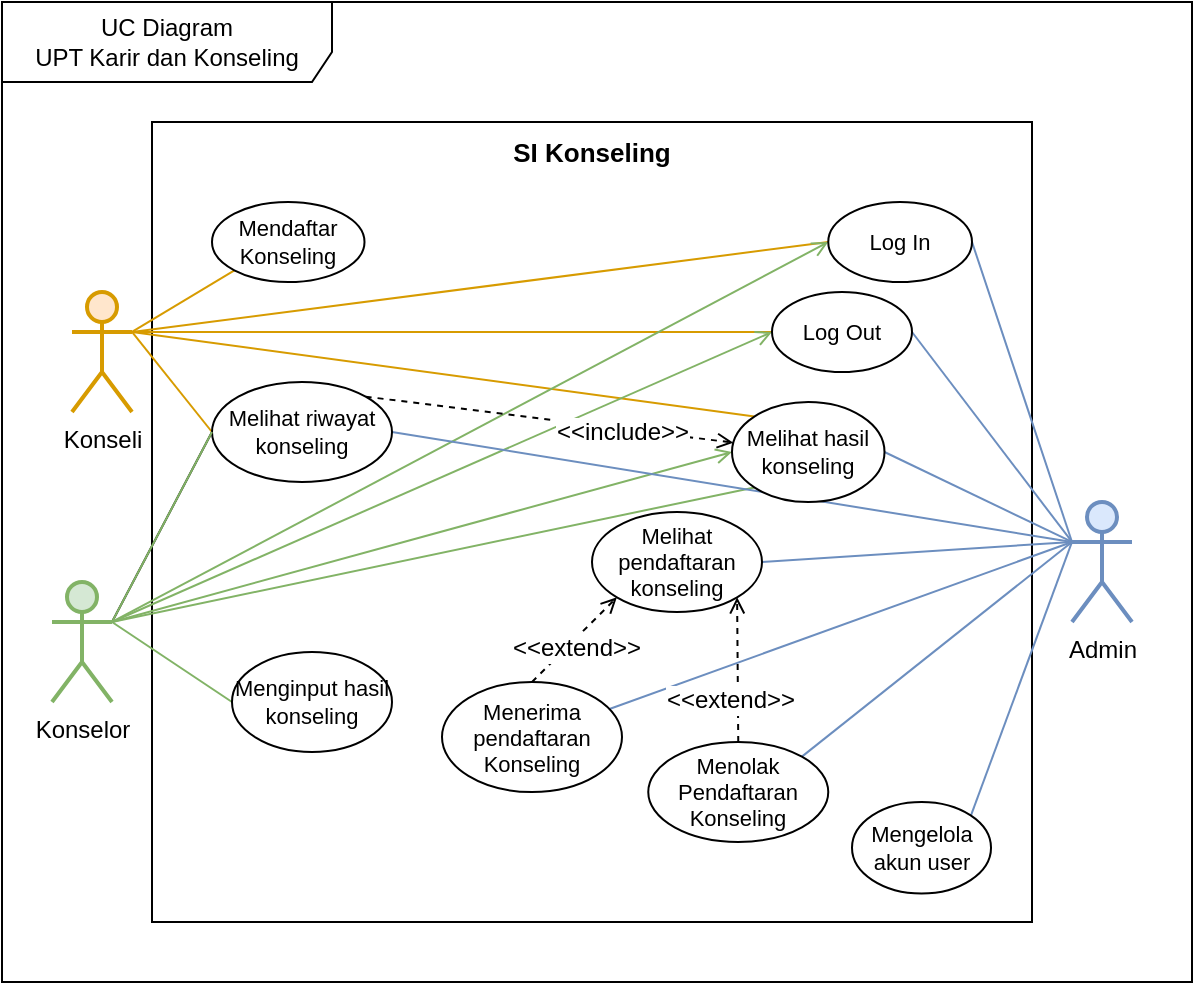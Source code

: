 <mxfile version="20.7.4" type="github" pages="3">
  <diagram id="9-TdltE5aS-MopY5AhEj" name="Use Case DIagram">
    <mxGraphModel dx="794" dy="508" grid="1" gridSize="10" guides="1" tooltips="1" connect="1" arrows="1" fold="1" page="1" pageScale="1" pageWidth="850" pageHeight="1100" math="0" shadow="0">
      <root>
        <mxCell id="0" />
        <mxCell id="1" parent="0" />
        <mxCell id="pKxpa_zlyJSqr-g57ZnP-1" value="&lt;font style=&quot;font-size: 12px;&quot;&gt;&lt;span&gt;UC Diagram&lt;br&gt;UPT Karir dan Konseling&lt;/span&gt;&lt;/font&gt;" style="shape=umlFrame;whiteSpace=wrap;html=1;width=165;height=40;fontStyle=0;movable=0;resizable=0;rotatable=0;deletable=0;editable=0;connectable=0;" vertex="1" parent="1">
          <mxGeometry x="115" y="10" width="595" height="490" as="geometry" />
        </mxCell>
        <mxCell id="pKxpa_zlyJSqr-g57ZnP-2" value="" style="rounded=0;whiteSpace=wrap;html=1;fontSize=10;fillColor=none;movable=0;resizable=0;rotatable=0;deletable=0;editable=0;connectable=0;" vertex="1" parent="1">
          <mxGeometry x="190" y="70" width="440" height="400" as="geometry" />
        </mxCell>
        <mxCell id="pKxpa_zlyJSqr-g57ZnP-3" style="rounded=0;orthogonalLoop=1;jettySize=auto;html=1;exitX=1;exitY=0.333;exitDx=0;exitDy=0;exitPerimeter=0;entryX=0;entryY=1;entryDx=0;entryDy=0;endArrow=none;endFill=0;fillColor=#ffe6cc;strokeColor=#d79b00;movable=0;resizable=0;rotatable=0;deletable=0;editable=0;connectable=0;" edge="1" parent="1" source="pKxpa_zlyJSqr-g57ZnP-8" target="pKxpa_zlyJSqr-g57ZnP-25">
          <mxGeometry relative="1" as="geometry" />
        </mxCell>
        <mxCell id="pKxpa_zlyJSqr-g57ZnP-4" style="edgeStyle=none;rounded=0;orthogonalLoop=1;jettySize=auto;html=1;exitX=1;exitY=0.333;exitDx=0;exitDy=0;exitPerimeter=0;entryX=0;entryY=0;entryDx=0;entryDy=0;endArrow=none;endFill=0;fillColor=#ffe6cc;strokeColor=#d79b00;movable=0;resizable=0;rotatable=0;deletable=0;editable=0;connectable=0;" edge="1" parent="1" source="pKxpa_zlyJSqr-g57ZnP-8" target="pKxpa_zlyJSqr-g57ZnP-26">
          <mxGeometry relative="1" as="geometry" />
        </mxCell>
        <mxCell id="pKxpa_zlyJSqr-g57ZnP-5" style="edgeStyle=none;rounded=0;orthogonalLoop=1;jettySize=auto;html=1;exitX=1;exitY=0.333;exitDx=0;exitDy=0;exitPerimeter=0;entryX=0;entryY=0.5;entryDx=0;entryDy=0;endArrow=none;endFill=0;fillColor=#ffe6cc;strokeColor=#d79b00;movable=0;resizable=0;rotatable=0;deletable=0;editable=0;connectable=0;" edge="1" parent="1" source="pKxpa_zlyJSqr-g57ZnP-8" target="pKxpa_zlyJSqr-g57ZnP-37">
          <mxGeometry relative="1" as="geometry" />
        </mxCell>
        <mxCell id="pKxpa_zlyJSqr-g57ZnP-6" style="edgeStyle=none;rounded=0;orthogonalLoop=1;jettySize=auto;html=1;exitX=1;exitY=0.333;exitDx=0;exitDy=0;exitPerimeter=0;entryX=0;entryY=0.5;entryDx=0;entryDy=0;endArrow=none;endFill=0;fillColor=#ffe6cc;strokeColor=#d79b00;movable=0;resizable=0;rotatable=0;deletable=0;editable=0;connectable=0;" edge="1" parent="1" source="pKxpa_zlyJSqr-g57ZnP-8" target="pKxpa_zlyJSqr-g57ZnP-38">
          <mxGeometry relative="1" as="geometry" />
        </mxCell>
        <mxCell id="pKxpa_zlyJSqr-g57ZnP-7" style="edgeStyle=none;rounded=0;orthogonalLoop=1;jettySize=auto;html=1;exitX=1;exitY=0.333;exitDx=0;exitDy=0;exitPerimeter=0;entryX=0;entryY=0.5;entryDx=0;entryDy=0;endArrow=none;endFill=0;fillColor=#ffe6cc;strokeColor=#d79b00;movable=0;resizable=0;rotatable=0;deletable=0;editable=0;connectable=0;" edge="1" parent="1" source="pKxpa_zlyJSqr-g57ZnP-8" target="pKxpa_zlyJSqr-g57ZnP-41">
          <mxGeometry relative="1" as="geometry" />
        </mxCell>
        <mxCell id="pKxpa_zlyJSqr-g57ZnP-8" value="Konseli" style="shape=umlActor;verticalLabelPosition=bottom;verticalAlign=top;html=1;outlineConnect=0;fillColor=#ffe6cc;strokeColor=#d79b00;strokeWidth=2;movable=0;resizable=0;rotatable=0;deletable=0;editable=0;connectable=0;" vertex="1" parent="1">
          <mxGeometry x="150" y="155" width="30" height="60" as="geometry" />
        </mxCell>
        <mxCell id="pKxpa_zlyJSqr-g57ZnP-9" style="edgeStyle=none;rounded=0;orthogonalLoop=1;jettySize=auto;html=1;exitX=1;exitY=0.333;exitDx=0;exitDy=0;exitPerimeter=0;entryX=0;entryY=0.5;entryDx=0;entryDy=0;endArrow=none;endFill=0;movable=0;resizable=0;rotatable=0;deletable=0;editable=0;connectable=0;" edge="1" parent="1" source="pKxpa_zlyJSqr-g57ZnP-15" target="pKxpa_zlyJSqr-g57ZnP-41">
          <mxGeometry relative="1" as="geometry" />
        </mxCell>
        <mxCell id="pKxpa_zlyJSqr-g57ZnP-10" style="edgeStyle=none;rounded=0;orthogonalLoop=1;jettySize=auto;html=1;exitX=1;exitY=0.333;exitDx=0;exitDy=0;exitPerimeter=0;entryX=0;entryY=0.5;entryDx=0;entryDy=0;endArrow=none;endFill=0;fillColor=#d5e8d4;strokeColor=#82b366;movable=0;resizable=0;rotatable=0;deletable=0;editable=0;connectable=0;" edge="1" parent="1" source="pKxpa_zlyJSqr-g57ZnP-15" target="pKxpa_zlyJSqr-g57ZnP-34">
          <mxGeometry relative="1" as="geometry" />
        </mxCell>
        <mxCell id="pKxpa_zlyJSqr-g57ZnP-11" style="edgeStyle=none;rounded=0;orthogonalLoop=1;jettySize=auto;html=1;exitX=1;exitY=0.333;exitDx=0;exitDy=0;exitPerimeter=0;entryX=0;entryY=1;entryDx=0;entryDy=0;fontSize=10;endArrow=none;endFill=0;fillColor=#d5e8d4;strokeColor=#82b366;movable=0;resizable=0;rotatable=0;deletable=0;editable=0;connectable=0;" edge="1" parent="1" source="pKxpa_zlyJSqr-g57ZnP-15" target="pKxpa_zlyJSqr-g57ZnP-26">
          <mxGeometry relative="1" as="geometry" />
        </mxCell>
        <mxCell id="pKxpa_zlyJSqr-g57ZnP-12" style="edgeStyle=none;rounded=0;orthogonalLoop=1;jettySize=auto;html=1;exitX=1;exitY=0.333;exitDx=0;exitDy=0;exitPerimeter=0;entryX=0;entryY=0.5;entryDx=0;entryDy=0;fontSize=12;endArrow=open;endFill=0;startSize=14;fillColor=#d5e8d4;strokeColor=#82b366;movable=0;resizable=0;rotatable=0;deletable=0;editable=0;connectable=0;" edge="1" parent="1" source="pKxpa_zlyJSqr-g57ZnP-15" target="pKxpa_zlyJSqr-g57ZnP-37">
          <mxGeometry relative="1" as="geometry" />
        </mxCell>
        <mxCell id="pKxpa_zlyJSqr-g57ZnP-13" style="edgeStyle=none;rounded=0;orthogonalLoop=1;jettySize=auto;html=1;exitX=1;exitY=0.333;exitDx=0;exitDy=0;exitPerimeter=0;entryX=0;entryY=0.5;entryDx=0;entryDy=0;fontSize=12;endArrow=open;endFill=0;startSize=14;fillColor=#d5e8d4;strokeColor=#82b366;movable=0;resizable=0;rotatable=0;deletable=0;editable=0;connectable=0;" edge="1" parent="1" source="pKxpa_zlyJSqr-g57ZnP-15" target="pKxpa_zlyJSqr-g57ZnP-38">
          <mxGeometry relative="1" as="geometry" />
        </mxCell>
        <mxCell id="pKxpa_zlyJSqr-g57ZnP-14" style="edgeStyle=none;rounded=0;orthogonalLoop=1;jettySize=auto;html=1;exitX=1;exitY=0.333;exitDx=0;exitDy=0;exitPerimeter=0;entryX=0;entryY=0.5;entryDx=0;entryDy=0;strokeColor=#82b366;fontSize=12;endArrow=open;endFill=0;startSize=14;fillColor=#d5e8d4;movable=0;resizable=0;rotatable=0;deletable=0;editable=0;connectable=0;" edge="1" parent="1" source="pKxpa_zlyJSqr-g57ZnP-15" target="pKxpa_zlyJSqr-g57ZnP-26">
          <mxGeometry relative="1" as="geometry" />
        </mxCell>
        <mxCell id="pKxpa_zlyJSqr-g57ZnP-15" value="Konselor" style="shape=umlActor;verticalLabelPosition=bottom;verticalAlign=top;html=1;outlineConnect=0;fillColor=#d5e8d4;strokeColor=#82b366;strokeWidth=2;movable=0;resizable=0;rotatable=0;deletable=0;editable=0;connectable=0;" vertex="1" parent="1">
          <mxGeometry x="140" y="300" width="30" height="60" as="geometry" />
        </mxCell>
        <mxCell id="pKxpa_zlyJSqr-g57ZnP-16" style="edgeStyle=none;rounded=0;orthogonalLoop=1;jettySize=auto;html=1;exitX=0;exitY=0.333;exitDx=0;exitDy=0;exitPerimeter=0;entryX=1;entryY=0.5;entryDx=0;entryDy=0;endArrow=none;endFill=0;fillColor=#dae8fc;strokeColor=#6c8ebf;movable=0;resizable=0;rotatable=0;deletable=0;editable=0;connectable=0;" edge="1" parent="1" source="pKxpa_zlyJSqr-g57ZnP-24" target="pKxpa_zlyJSqr-g57ZnP-26">
          <mxGeometry relative="1" as="geometry" />
        </mxCell>
        <mxCell id="pKxpa_zlyJSqr-g57ZnP-17" style="edgeStyle=none;rounded=0;orthogonalLoop=1;jettySize=auto;html=1;exitX=0;exitY=0.333;exitDx=0;exitDy=0;exitPerimeter=0;entryX=1;entryY=0;entryDx=0;entryDy=0;endArrow=none;endFill=0;fillColor=#dae8fc;strokeColor=#6c8ebf;movable=0;resizable=0;rotatable=0;deletable=0;editable=0;connectable=0;" edge="1" parent="1" source="pKxpa_zlyJSqr-g57ZnP-24" target="pKxpa_zlyJSqr-g57ZnP-33">
          <mxGeometry relative="1" as="geometry" />
        </mxCell>
        <mxCell id="pKxpa_zlyJSqr-g57ZnP-18" style="edgeStyle=none;rounded=0;orthogonalLoop=1;jettySize=auto;html=1;exitX=0;exitY=0.333;exitDx=0;exitDy=0;exitPerimeter=0;entryX=1;entryY=0;entryDx=0;entryDy=0;endArrow=none;endFill=0;fillColor=#dae8fc;strokeColor=#6c8ebf;movable=0;resizable=0;rotatable=0;deletable=0;editable=0;connectable=0;" edge="1" parent="1" source="pKxpa_zlyJSqr-g57ZnP-24" target="pKxpa_zlyJSqr-g57ZnP-27">
          <mxGeometry relative="1" as="geometry" />
        </mxCell>
        <mxCell id="pKxpa_zlyJSqr-g57ZnP-19" style="edgeStyle=none;rounded=0;orthogonalLoop=1;jettySize=auto;html=1;exitX=0;exitY=0.333;exitDx=0;exitDy=0;exitPerimeter=0;endArrow=none;endFill=0;fillColor=#dae8fc;strokeColor=#6c8ebf;movable=0;resizable=0;rotatable=0;deletable=0;editable=0;connectable=0;" edge="1" parent="1" source="pKxpa_zlyJSqr-g57ZnP-24" target="pKxpa_zlyJSqr-g57ZnP-30">
          <mxGeometry relative="1" as="geometry" />
        </mxCell>
        <mxCell id="pKxpa_zlyJSqr-g57ZnP-20" style="rounded=0;orthogonalLoop=1;jettySize=auto;html=1;exitX=0;exitY=0.333;exitDx=0;exitDy=0;exitPerimeter=0;entryX=1;entryY=0.5;entryDx=0;entryDy=0;endArrow=none;endFill=0;fillColor=#dae8fc;strokeColor=#6c8ebf;movable=0;resizable=0;rotatable=0;deletable=0;editable=0;connectable=0;" edge="1" parent="1" source="pKxpa_zlyJSqr-g57ZnP-24" target="pKxpa_zlyJSqr-g57ZnP-37">
          <mxGeometry relative="1" as="geometry" />
        </mxCell>
        <mxCell id="pKxpa_zlyJSqr-g57ZnP-21" style="edgeStyle=none;rounded=0;orthogonalLoop=1;jettySize=auto;html=1;exitX=0;exitY=0.333;exitDx=0;exitDy=0;exitPerimeter=0;entryX=1;entryY=0.5;entryDx=0;entryDy=0;endArrow=none;endFill=0;fillColor=#dae8fc;strokeColor=#6c8ebf;movable=0;resizable=0;rotatable=0;deletable=0;editable=0;connectable=0;" edge="1" parent="1" source="pKxpa_zlyJSqr-g57ZnP-24" target="pKxpa_zlyJSqr-g57ZnP-38">
          <mxGeometry relative="1" as="geometry" />
        </mxCell>
        <mxCell id="pKxpa_zlyJSqr-g57ZnP-22" style="edgeStyle=none;rounded=0;orthogonalLoop=1;jettySize=auto;html=1;exitX=0;exitY=0.333;exitDx=0;exitDy=0;exitPerimeter=0;entryX=1;entryY=0.5;entryDx=0;entryDy=0;endArrow=none;endFill=0;fillColor=#dae8fc;strokeColor=#6c8ebf;movable=0;resizable=0;rotatable=0;deletable=0;editable=0;connectable=0;" edge="1" parent="1" source="pKxpa_zlyJSqr-g57ZnP-24" target="pKxpa_zlyJSqr-g57ZnP-41">
          <mxGeometry relative="1" as="geometry" />
        </mxCell>
        <mxCell id="pKxpa_zlyJSqr-g57ZnP-23" style="edgeStyle=none;rounded=0;orthogonalLoop=1;jettySize=auto;html=1;exitX=0;exitY=0.333;exitDx=0;exitDy=0;exitPerimeter=0;entryX=1;entryY=0.5;entryDx=0;entryDy=0;fontSize=10;endArrow=none;endFill=0;fillColor=#dae8fc;strokeColor=#6c8ebf;movable=0;resizable=0;rotatable=0;deletable=0;editable=0;connectable=0;" edge="1" parent="1" source="pKxpa_zlyJSqr-g57ZnP-24" target="pKxpa_zlyJSqr-g57ZnP-39">
          <mxGeometry relative="1" as="geometry" />
        </mxCell>
        <mxCell id="pKxpa_zlyJSqr-g57ZnP-24" value="Admin" style="shape=umlActor;verticalLabelPosition=bottom;verticalAlign=top;html=1;outlineConnect=0;fillColor=#dae8fc;strokeColor=#6c8ebf;strokeWidth=2;movable=0;resizable=0;rotatable=0;deletable=0;editable=0;connectable=0;" vertex="1" parent="1">
          <mxGeometry x="650" y="260" width="30" height="60" as="geometry" />
        </mxCell>
        <mxCell id="pKxpa_zlyJSqr-g57ZnP-25" value="Mendaftar&lt;br style=&quot;font-size: 11px;&quot;&gt;Konseling" style="ellipse;whiteSpace=wrap;html=1;fontSize=11;movable=0;resizable=0;rotatable=0;deletable=0;editable=0;connectable=0;" vertex="1" parent="1">
          <mxGeometry x="220" y="110" width="76.25" height="40" as="geometry" />
        </mxCell>
        <mxCell id="pKxpa_zlyJSqr-g57ZnP-26" value="Melihat hasil konseling" style="ellipse;whiteSpace=wrap;html=1;fontSize=11;movable=0;resizable=0;rotatable=0;deletable=0;editable=0;connectable=0;" vertex="1" parent="1">
          <mxGeometry x="480" y="210" width="76.25" height="50" as="geometry" />
        </mxCell>
        <mxCell id="pKxpa_zlyJSqr-g57ZnP-27" value="Mengelola akun user" style="ellipse;whiteSpace=wrap;html=1;rotation=0;fontSize=11;movable=0;resizable=0;rotatable=0;deletable=0;editable=0;connectable=0;" vertex="1" parent="1">
          <mxGeometry x="540" y="410" width="69.51" height="45.77" as="geometry" />
        </mxCell>
        <mxCell id="pKxpa_zlyJSqr-g57ZnP-28" style="edgeStyle=none;rounded=0;orthogonalLoop=1;jettySize=auto;html=1;exitX=0.5;exitY=0;exitDx=0;exitDy=0;entryX=0;entryY=1;entryDx=0;entryDy=0;fontSize=10;endArrow=open;endFill=0;dashed=1;startSize=14;movable=0;resizable=0;rotatable=0;deletable=0;editable=0;connectable=0;" edge="1" parent="1" source="pKxpa_zlyJSqr-g57ZnP-30" target="pKxpa_zlyJSqr-g57ZnP-39">
          <mxGeometry relative="1" as="geometry" />
        </mxCell>
        <mxCell id="pKxpa_zlyJSqr-g57ZnP-29" value="&amp;lt;&amp;lt;extend&amp;gt;&amp;gt;" style="edgeLabel;html=1;align=center;verticalAlign=middle;resizable=0;points=[];fontSize=12;movable=0;rotatable=0;deletable=0;editable=0;connectable=0;" vertex="1" connectable="0" parent="pKxpa_zlyJSqr-g57ZnP-28">
          <mxGeometry x="0.378" relative="1" as="geometry">
            <mxPoint x="-8" y="12" as="offset" />
          </mxGeometry>
        </mxCell>
        <mxCell id="pKxpa_zlyJSqr-g57ZnP-30" value="Menerima pendaftaran Konseling" style="ellipse;whiteSpace=wrap;html=1;rotation=0;fontSize=11;movable=0;resizable=0;rotatable=0;deletable=0;editable=0;connectable=0;" vertex="1" parent="1">
          <mxGeometry x="335" y="350" width="90" height="55" as="geometry" />
        </mxCell>
        <mxCell id="pKxpa_zlyJSqr-g57ZnP-31" style="edgeStyle=none;rounded=0;orthogonalLoop=1;jettySize=auto;html=1;exitX=0.5;exitY=0;exitDx=0;exitDy=0;entryX=1;entryY=1;entryDx=0;entryDy=0;fontSize=10;endArrow=open;endFill=0;dashed=1;movable=0;resizable=0;rotatable=0;deletable=0;editable=0;connectable=0;" edge="1" parent="1" source="pKxpa_zlyJSqr-g57ZnP-33" target="pKxpa_zlyJSqr-g57ZnP-39">
          <mxGeometry relative="1" as="geometry" />
        </mxCell>
        <mxCell id="pKxpa_zlyJSqr-g57ZnP-32" value="&amp;lt;&amp;lt;extend&amp;gt;&amp;gt;" style="edgeLabel;html=1;align=center;verticalAlign=middle;resizable=0;points=[];fontSize=12;rotation=0;movable=0;rotatable=0;deletable=0;editable=0;connectable=0;" vertex="1" connectable="0" parent="pKxpa_zlyJSqr-g57ZnP-31">
          <mxGeometry x="-0.533" y="1" relative="1" as="geometry">
            <mxPoint x="-3" y="-4" as="offset" />
          </mxGeometry>
        </mxCell>
        <mxCell id="pKxpa_zlyJSqr-g57ZnP-33" value="Menolak Pendaftaran Konseling" style="ellipse;whiteSpace=wrap;html=1;rotation=0;fontSize=11;movable=0;resizable=0;rotatable=0;deletable=0;editable=0;connectable=0;" vertex="1" parent="1">
          <mxGeometry x="438.13" y="380" width="90" height="50" as="geometry" />
        </mxCell>
        <mxCell id="pKxpa_zlyJSqr-g57ZnP-34" value="Menginput hasil konseling" style="ellipse;whiteSpace=wrap;html=1;fontSize=11;movable=0;resizable=0;rotatable=0;deletable=0;editable=0;connectable=0;" vertex="1" parent="1">
          <mxGeometry x="230" y="335" width="80" height="50" as="geometry" />
        </mxCell>
        <mxCell id="pKxpa_zlyJSqr-g57ZnP-35" style="edgeStyle=none;rounded=0;orthogonalLoop=1;jettySize=auto;html=1;fontSize=10;endArrow=open;endFill=0;dashed=1;exitX=1;exitY=0;exitDx=0;exitDy=0;movable=0;resizable=0;rotatable=0;deletable=0;editable=0;connectable=0;" edge="1" parent="1" source="pKxpa_zlyJSqr-g57ZnP-41" target="pKxpa_zlyJSqr-g57ZnP-26">
          <mxGeometry relative="1" as="geometry" />
        </mxCell>
        <mxCell id="pKxpa_zlyJSqr-g57ZnP-36" value="&amp;lt;&amp;lt;include&amp;gt;&amp;gt;" style="edgeLabel;html=1;align=center;verticalAlign=middle;resizable=0;points=[];fontSize=12;movable=0;rotatable=0;deletable=0;editable=0;connectable=0;" vertex="1" connectable="0" parent="pKxpa_zlyJSqr-g57ZnP-35">
          <mxGeometry x="0.14" y="-2" relative="1" as="geometry">
            <mxPoint x="23" y="2" as="offset" />
          </mxGeometry>
        </mxCell>
        <mxCell id="pKxpa_zlyJSqr-g57ZnP-37" value="Log In" style="ellipse;whiteSpace=wrap;html=1;fontSize=11;movable=0;resizable=0;rotatable=0;deletable=0;editable=0;connectable=0;" vertex="1" parent="1">
          <mxGeometry x="528.13" y="110" width="71.87" height="40" as="geometry" />
        </mxCell>
        <mxCell id="pKxpa_zlyJSqr-g57ZnP-38" value="Log Out" style="ellipse;whiteSpace=wrap;html=1;fontSize=11;movable=0;resizable=0;rotatable=0;deletable=0;editable=0;connectable=0;" vertex="1" parent="1">
          <mxGeometry x="500" y="155" width="70" height="40" as="geometry" />
        </mxCell>
        <mxCell id="pKxpa_zlyJSqr-g57ZnP-39" value="Melihat pendaftaran&lt;br style=&quot;font-size: 11px;&quot;&gt;konseling" style="ellipse;whiteSpace=wrap;html=1;fontSize=11;movable=0;resizable=0;rotatable=0;deletable=0;editable=0;connectable=0;" vertex="1" parent="1">
          <mxGeometry x="410" y="265" width="85" height="50" as="geometry" />
        </mxCell>
        <mxCell id="pKxpa_zlyJSqr-g57ZnP-40" value="&lt;b style=&quot;font-size: 13px;&quot;&gt;SI Konseling&lt;/b&gt;" style="text;html=1;strokeColor=none;fillColor=none;align=center;verticalAlign=middle;whiteSpace=wrap;rounded=0;fontSize=13;movable=0;resizable=0;rotatable=0;deletable=0;editable=0;connectable=0;" vertex="1" parent="1">
          <mxGeometry x="360" y="70" width="100" height="30" as="geometry" />
        </mxCell>
        <mxCell id="pKxpa_zlyJSqr-g57ZnP-41" value="Melihat riwayat konseling" style="ellipse;whiteSpace=wrap;html=1;fontSize=11;movable=0;resizable=0;rotatable=0;deletable=0;editable=0;connectable=0;" vertex="1" parent="1">
          <mxGeometry x="220" y="200" width="90" height="50" as="geometry" />
        </mxCell>
        <mxCell id="pKxpa_zlyJSqr-g57ZnP-42" value="" style="rounded=0;orthogonalLoop=1;jettySize=auto;html=1;exitX=1;exitY=0.333;exitDx=0;exitDy=0;exitPerimeter=0;entryX=0;entryY=0.5;entryDx=0;entryDy=0;endArrow=none;endFill=0;fillColor=#d5e8d4;strokeColor=#82b366;movable=0;resizable=0;rotatable=0;deletable=0;editable=0;connectable=0;" edge="1" parent="1" source="pKxpa_zlyJSqr-g57ZnP-15" target="pKxpa_zlyJSqr-g57ZnP-41">
          <mxGeometry relative="1" as="geometry">
            <mxPoint x="170" y="357.5" as="sourcePoint" />
            <mxPoint x="528.13" y="130" as="targetPoint" />
          </mxGeometry>
        </mxCell>
      </root>
    </mxGraphModel>
  </diagram>
  <diagram id="LXK0KzW8uqMAqKO4qakL" name="ERD">
    <mxGraphModel dx="794" dy="508" grid="1" gridSize="10" guides="1" tooltips="1" connect="1" arrows="1" fold="1" page="1" pageScale="1" pageWidth="850" pageHeight="1100" math="0" shadow="0">
      <root>
        <mxCell id="0" />
        <mxCell id="1" parent="0" />
        <mxCell id="UxB7-SnvorGCu92dVdJ5-1" value="Konselor" style="rounded=0;whiteSpace=wrap;html=1;" vertex="1" parent="1">
          <mxGeometry x="505" y="510" width="100" height="50" as="geometry" />
        </mxCell>
        <mxCell id="UxB7-SnvorGCu92dVdJ5-2" style="edgeStyle=none;rounded=0;orthogonalLoop=1;jettySize=auto;html=1;exitX=0;exitY=0.5;exitDx=0;exitDy=0;entryX=1;entryY=0.5;entryDx=0;entryDy=0;endArrow=none;endFill=0;" edge="1" parent="1" source="UxB7-SnvorGCu92dVdJ5-4" target="UxB7-SnvorGCu92dVdJ5-52">
          <mxGeometry relative="1" as="geometry" />
        </mxCell>
        <mxCell id="UxB7-SnvorGCu92dVdJ5-3" style="edgeStyle=none;rounded=0;orthogonalLoop=1;jettySize=auto;html=1;exitX=0;exitY=0.5;exitDx=0;exitDy=0;entryX=1;entryY=0.675;entryDx=0;entryDy=0;entryPerimeter=0;endArrow=none;endFill=0;" edge="1" parent="1" source="UxB7-SnvorGCu92dVdJ5-4" target="UxB7-SnvorGCu92dVdJ5-53">
          <mxGeometry relative="1" as="geometry" />
        </mxCell>
        <mxCell id="UxB7-SnvorGCu92dVdJ5-4" value="Konseli" style="rounded=0;whiteSpace=wrap;html=1;" vertex="1" parent="1">
          <mxGeometry x="200" y="380" width="90" height="50" as="geometry" />
        </mxCell>
        <mxCell id="UxB7-SnvorGCu92dVdJ5-5" value="Admin" style="rounded=0;whiteSpace=wrap;html=1;" vertex="1" parent="1">
          <mxGeometry x="505" y="270" width="100" height="50" as="geometry" />
        </mxCell>
        <mxCell id="UxB7-SnvorGCu92dVdJ5-6" value="Jadwal konseling" style="rounded=0;whiteSpace=wrap;html=1;" vertex="1" parent="1">
          <mxGeometry x="330" y="160" width="110" height="50" as="geometry" />
        </mxCell>
        <mxCell id="UxB7-SnvorGCu92dVdJ5-7" value="Hasil Konseling" style="rounded=0;whiteSpace=wrap;html=1;" vertex="1" parent="1">
          <mxGeometry x="330" y="600" width="100" height="50" as="geometry" />
        </mxCell>
        <mxCell id="UxB7-SnvorGCu92dVdJ5-8" value="Mendaftar Konseling" style="rhombus;whiteSpace=wrap;html=1;" vertex="1" parent="1">
          <mxGeometry x="330" y="260" width="110" height="70" as="geometry" />
        </mxCell>
        <mxCell id="UxB7-SnvorGCu92dVdJ5-9" value="Melayani konseling" style="rhombus;whiteSpace=wrap;html=1;" vertex="1" parent="1">
          <mxGeometry x="330" y="500" width="100" height="70" as="geometry" />
        </mxCell>
        <mxCell id="UxB7-SnvorGCu92dVdJ5-10" value="" style="edgeStyle=orthogonalEdgeStyle;fontSize=12;html=1;endArrow=none;startArrow=ERmandOne;rounded=0;exitX=0.5;exitY=1;exitDx=0;exitDy=0;entryX=0;entryY=0.5;entryDx=0;entryDy=0;endFill=0;" edge="1" parent="1" source="UxB7-SnvorGCu92dVdJ5-4" target="UxB7-SnvorGCu92dVdJ5-9">
          <mxGeometry width="100" height="100" relative="1" as="geometry">
            <mxPoint x="510" y="460" as="sourcePoint" />
            <mxPoint x="290" y="460" as="targetPoint" />
          </mxGeometry>
        </mxCell>
        <mxCell id="UxB7-SnvorGCu92dVdJ5-11" value="" style="edgeStyle=orthogonalEdgeStyle;fontSize=12;html=1;endArrow=none;startArrow=ERoneToMany;rounded=0;exitX=0.5;exitY=0;exitDx=0;exitDy=0;entryX=0;entryY=0.5;entryDx=0;entryDy=0;endFill=0;startFill=0;" edge="1" parent="1" source="UxB7-SnvorGCu92dVdJ5-4" target="UxB7-SnvorGCu92dVdJ5-8">
          <mxGeometry width="100" height="100" relative="1" as="geometry">
            <mxPoint x="255" y="400" as="sourcePoint" />
            <mxPoint x="320" y="465" as="targetPoint" />
          </mxGeometry>
        </mxCell>
        <mxCell id="UxB7-SnvorGCu92dVdJ5-12" value="" style="edgeStyle=orthogonalEdgeStyle;fontSize=12;html=1;endArrow=none;startArrow=ERmandOne;rounded=0;exitX=0;exitY=0.5;exitDx=0;exitDy=0;entryX=1;entryY=0.5;entryDx=0;entryDy=0;endFill=0;" edge="1" parent="1" source="UxB7-SnvorGCu92dVdJ5-5" target="UxB7-SnvorGCu92dVdJ5-8">
          <mxGeometry width="100" height="100" relative="1" as="geometry">
            <mxPoint x="255" y="350" as="sourcePoint" />
            <mxPoint x="690" y="295" as="targetPoint" />
          </mxGeometry>
        </mxCell>
        <mxCell id="UxB7-SnvorGCu92dVdJ5-13" value="" style="edgeStyle=orthogonalEdgeStyle;fontSize=12;html=1;endArrow=none;startArrow=ERmandOne;rounded=0;exitX=0;exitY=0.5;exitDx=0;exitDy=0;entryX=1;entryY=0.5;entryDx=0;entryDy=0;endFill=0;" edge="1" parent="1" source="UxB7-SnvorGCu92dVdJ5-1" target="UxB7-SnvorGCu92dVdJ5-9">
          <mxGeometry width="100" height="100" relative="1" as="geometry">
            <mxPoint x="510" y="345" as="sourcePoint" />
            <mxPoint x="430" y="345" as="targetPoint" />
          </mxGeometry>
        </mxCell>
        <mxCell id="UxB7-SnvorGCu92dVdJ5-14" value="" style="edgeStyle=orthogonalEdgeStyle;fontSize=12;html=1;endArrow=none;startArrow=ERmandOne;rounded=0;exitX=0.5;exitY=0;exitDx=0;exitDy=0;entryX=0.5;entryY=1;entryDx=0;entryDy=0;endFill=0;" edge="1" parent="1" source="UxB7-SnvorGCu92dVdJ5-7" target="UxB7-SnvorGCu92dVdJ5-9">
          <mxGeometry width="100" height="100" relative="1" as="geometry">
            <mxPoint x="510" y="505" as="sourcePoint" />
            <mxPoint x="410" y="505" as="targetPoint" />
          </mxGeometry>
        </mxCell>
        <mxCell id="UxB7-SnvorGCu92dVdJ5-15" value="Memberi formulir konseling" style="rhombus;whiteSpace=wrap;html=1;" vertex="1" parent="1">
          <mxGeometry x="485" y="370" width="140" height="90" as="geometry" />
        </mxCell>
        <mxCell id="UxB7-SnvorGCu92dVdJ5-16" value="" style="edgeStyle=orthogonalEdgeStyle;fontSize=12;html=1;endArrow=none;startArrow=ERmandOne;rounded=0;exitX=0.5;exitY=1;exitDx=0;exitDy=0;entryX=0.5;entryY=0;entryDx=0;entryDy=0;endFill=0;" edge="1" parent="1" source="UxB7-SnvorGCu92dVdJ5-5" target="UxB7-SnvorGCu92dVdJ5-15">
          <mxGeometry width="100" height="100" relative="1" as="geometry">
            <mxPoint x="510" y="305" as="sourcePoint" />
            <mxPoint x="450" y="305" as="targetPoint" />
          </mxGeometry>
        </mxCell>
        <mxCell id="UxB7-SnvorGCu92dVdJ5-17" value="" style="edgeStyle=orthogonalEdgeStyle;fontSize=12;html=1;endArrow=none;startArrow=ERoneToMany;rounded=0;exitX=0.5;exitY=0;exitDx=0;exitDy=0;entryX=0.5;entryY=1;entryDx=0;entryDy=0;endFill=0;startFill=0;" edge="1" parent="1" source="UxB7-SnvorGCu92dVdJ5-1" target="UxB7-SnvorGCu92dVdJ5-15">
          <mxGeometry width="100" height="100" relative="1" as="geometry">
            <mxPoint x="565" y="330" as="sourcePoint" />
            <mxPoint x="565" y="380" as="targetPoint" />
          </mxGeometry>
        </mxCell>
        <mxCell id="UxB7-SnvorGCu92dVdJ5-18" value="Nomor" style="ellipse;whiteSpace=wrap;html=1;fontStyle=4" vertex="1" parent="1">
          <mxGeometry x="180" y="160" width="72.5" height="50" as="geometry" />
        </mxCell>
        <mxCell id="UxB7-SnvorGCu92dVdJ5-19" value="Nomor" style="ellipse;whiteSpace=wrap;html=1;fontStyle=4" vertex="1" parent="1">
          <mxGeometry x="200" y="660" width="72.5" height="50" as="geometry" />
        </mxCell>
        <mxCell id="UxB7-SnvorGCu92dVdJ5-20" value="Jadwal" style="ellipse;whiteSpace=wrap;html=1;" vertex="1" parent="1">
          <mxGeometry x="230" y="90" width="75" height="50" as="geometry" />
        </mxCell>
        <mxCell id="UxB7-SnvorGCu92dVdJ5-21" value="Nama&lt;br&gt;konseli" style="ellipse;whiteSpace=wrap;html=1;" vertex="1" parent="1">
          <mxGeometry x="350" y="70" width="70" height="40" as="geometry" />
        </mxCell>
        <mxCell id="UxB7-SnvorGCu92dVdJ5-22" value="Keluhan" style="ellipse;whiteSpace=wrap;html=1;" vertex="1" parent="1">
          <mxGeometry x="490" y="160" width="80" height="50" as="geometry" />
        </mxCell>
        <mxCell id="UxB7-SnvorGCu92dVdJ5-23" value="" style="endArrow=none;html=1;rounded=0;exitX=1;exitY=0.5;exitDx=0;exitDy=0;entryX=0;entryY=0.5;entryDx=0;entryDy=0;" edge="1" parent="1" source="UxB7-SnvorGCu92dVdJ5-18" target="UxB7-SnvorGCu92dVdJ5-6">
          <mxGeometry width="50" height="50" relative="1" as="geometry">
            <mxPoint x="220" y="270" as="sourcePoint" />
            <mxPoint x="270" y="220" as="targetPoint" />
          </mxGeometry>
        </mxCell>
        <mxCell id="UxB7-SnvorGCu92dVdJ5-24" value="" style="endArrow=none;html=1;rounded=0;exitX=1;exitY=1;exitDx=0;exitDy=0;entryX=0;entryY=0;entryDx=0;entryDy=0;" edge="1" parent="1" source="UxB7-SnvorGCu92dVdJ5-20" target="UxB7-SnvorGCu92dVdJ5-6">
          <mxGeometry width="50" height="50" relative="1" as="geometry">
            <mxPoint x="272.5" y="175" as="sourcePoint" />
            <mxPoint x="340" y="195" as="targetPoint" />
          </mxGeometry>
        </mxCell>
        <mxCell id="UxB7-SnvorGCu92dVdJ5-25" value="" style="endArrow=none;html=1;rounded=0;exitX=0.5;exitY=1;exitDx=0;exitDy=0;" edge="1" parent="1" source="UxB7-SnvorGCu92dVdJ5-21">
          <mxGeometry width="50" height="50" relative="1" as="geometry">
            <mxPoint x="395" y="110" as="sourcePoint" />
            <mxPoint x="385" y="160" as="targetPoint" />
          </mxGeometry>
        </mxCell>
        <mxCell id="UxB7-SnvorGCu92dVdJ5-26" value="" style="endArrow=none;html=1;rounded=0;exitX=0;exitY=0.5;exitDx=0;exitDy=0;entryX=1;entryY=0.5;entryDx=0;entryDy=0;" edge="1" parent="1" source="UxB7-SnvorGCu92dVdJ5-22" target="UxB7-SnvorGCu92dVdJ5-6">
          <mxGeometry width="50" height="50" relative="1" as="geometry">
            <mxPoint x="493.18" y="112.678" as="sourcePoint" />
            <mxPoint x="450" y="170" as="targetPoint" />
          </mxGeometry>
        </mxCell>
        <mxCell id="UxB7-SnvorGCu92dVdJ5-27" value="No Pegawai" style="ellipse;whiteSpace=wrap;html=1;fontStyle=4" vertex="1" parent="1">
          <mxGeometry x="650" y="200" width="80" height="50" as="geometry" />
        </mxCell>
        <mxCell id="UxB7-SnvorGCu92dVdJ5-28" value="Nama" style="ellipse;whiteSpace=wrap;html=1;" vertex="1" parent="1">
          <mxGeometry x="690" y="270" width="70" height="50" as="geometry" />
        </mxCell>
        <mxCell id="UxB7-SnvorGCu92dVdJ5-29" value="Email" style="ellipse;whiteSpace=wrap;html=1;" vertex="1" parent="1">
          <mxGeometry x="640" y="330" width="80" height="50" as="geometry" />
        </mxCell>
        <mxCell id="UxB7-SnvorGCu92dVdJ5-30" value="" style="endArrow=none;html=1;rounded=0;exitX=0;exitY=0.5;exitDx=0;exitDy=0;entryX=1;entryY=0;entryDx=0;entryDy=0;" edge="1" parent="1" source="UxB7-SnvorGCu92dVdJ5-27" target="UxB7-SnvorGCu92dVdJ5-5">
          <mxGeometry width="50" height="50" relative="1" as="geometry">
            <mxPoint x="510" y="195" as="sourcePoint" />
            <mxPoint x="450" y="195" as="targetPoint" />
          </mxGeometry>
        </mxCell>
        <mxCell id="UxB7-SnvorGCu92dVdJ5-31" value="" style="endArrow=none;html=1;rounded=0;exitX=0;exitY=0.5;exitDx=0;exitDy=0;entryX=1;entryY=0.5;entryDx=0;entryDy=0;" edge="1" parent="1" source="UxB7-SnvorGCu92dVdJ5-28" target="UxB7-SnvorGCu92dVdJ5-5">
          <mxGeometry width="50" height="50" relative="1" as="geometry">
            <mxPoint x="660" y="240" as="sourcePoint" />
            <mxPoint x="615" y="280" as="targetPoint" />
          </mxGeometry>
        </mxCell>
        <mxCell id="UxB7-SnvorGCu92dVdJ5-32" value="" style="endArrow=none;html=1;rounded=0;exitX=0;exitY=0.5;exitDx=0;exitDy=0;entryX=1;entryY=1;entryDx=0;entryDy=0;" edge="1" parent="1" source="UxB7-SnvorGCu92dVdJ5-29" target="UxB7-SnvorGCu92dVdJ5-5">
          <mxGeometry width="50" height="50" relative="1" as="geometry">
            <mxPoint x="660" y="240" as="sourcePoint" />
            <mxPoint x="615" y="280" as="targetPoint" />
          </mxGeometry>
        </mxCell>
        <mxCell id="UxB7-SnvorGCu92dVdJ5-33" value="NIM" style="ellipse;whiteSpace=wrap;html=1;fontStyle=4" vertex="1" parent="1">
          <mxGeometry x="70" y="300" width="80" height="50" as="geometry" />
        </mxCell>
        <mxCell id="UxB7-SnvorGCu92dVdJ5-34" value="Jurusan" style="ellipse;whiteSpace=wrap;html=1;" vertex="1" parent="1">
          <mxGeometry x="40" y="440" width="80" height="50" as="geometry" />
        </mxCell>
        <mxCell id="UxB7-SnvorGCu92dVdJ5-35" value="" style="endArrow=none;html=1;rounded=0;exitX=1;exitY=0.5;exitDx=0;exitDy=0;entryX=0;entryY=0.5;entryDx=0;entryDy=0;" edge="1" parent="1" source="UxB7-SnvorGCu92dVdJ5-33" target="UxB7-SnvorGCu92dVdJ5-4">
          <mxGeometry width="50" height="50" relative="1" as="geometry">
            <mxPoint x="262.5" y="195" as="sourcePoint" />
            <mxPoint x="340" y="195" as="targetPoint" />
          </mxGeometry>
        </mxCell>
        <mxCell id="UxB7-SnvorGCu92dVdJ5-36" value="" style="endArrow=none;html=1;rounded=0;exitX=1;exitY=0.5;exitDx=0;exitDy=0;entryX=0;entryY=0.5;entryDx=0;entryDy=0;" edge="1" parent="1" source="UxB7-SnvorGCu92dVdJ5-34" target="UxB7-SnvorGCu92dVdJ5-4">
          <mxGeometry width="50" height="50" relative="1" as="geometry">
            <mxPoint x="110" y="405" as="sourcePoint" />
            <mxPoint x="210" y="415" as="targetPoint" />
          </mxGeometry>
        </mxCell>
        <mxCell id="UxB7-SnvorGCu92dVdJ5-37" value="Hasil" style="ellipse;whiteSpace=wrap;html=1;" vertex="1" parent="1">
          <mxGeometry x="450" y="700" width="80" height="50" as="geometry" />
        </mxCell>
        <mxCell id="UxB7-SnvorGCu92dVdJ5-38" value="Nama Konselor" style="ellipse;whiteSpace=wrap;html=1;" vertex="1" parent="1">
          <mxGeometry x="250" y="700" width="80" height="50" as="geometry" />
        </mxCell>
        <mxCell id="UxB7-SnvorGCu92dVdJ5-39" value="Nama Konseli" style="ellipse;whiteSpace=wrap;html=1;" vertex="1" parent="1">
          <mxGeometry x="350" y="710" width="80" height="55" as="geometry" />
        </mxCell>
        <mxCell id="UxB7-SnvorGCu92dVdJ5-40" value="" style="endArrow=none;html=1;rounded=0;exitX=1;exitY=0;exitDx=0;exitDy=0;entryX=0.5;entryY=1;entryDx=0;entryDy=0;" edge="1" parent="1" source="UxB7-SnvorGCu92dVdJ5-19" target="UxB7-SnvorGCu92dVdJ5-7">
          <mxGeometry width="50" height="50" relative="1" as="geometry">
            <mxPoint x="160" y="475" as="sourcePoint" />
            <mxPoint x="210" y="415" as="targetPoint" />
          </mxGeometry>
        </mxCell>
        <mxCell id="UxB7-SnvorGCu92dVdJ5-41" value="" style="endArrow=none;html=1;rounded=0;exitX=1;exitY=0;exitDx=0;exitDy=0;entryX=0.5;entryY=1;entryDx=0;entryDy=0;" edge="1" parent="1" source="UxB7-SnvorGCu92dVdJ5-38" target="UxB7-SnvorGCu92dVdJ5-7">
          <mxGeometry width="50" height="50" relative="1" as="geometry">
            <mxPoint x="253.75" y="680" as="sourcePoint" />
            <mxPoint x="390" y="650" as="targetPoint" />
          </mxGeometry>
        </mxCell>
        <mxCell id="UxB7-SnvorGCu92dVdJ5-42" value="" style="endArrow=none;html=1;rounded=0;exitX=0.5;exitY=0;exitDx=0;exitDy=0;entryX=0.5;entryY=1;entryDx=0;entryDy=0;" edge="1" parent="1" source="UxB7-SnvorGCu92dVdJ5-39" target="UxB7-SnvorGCu92dVdJ5-7">
          <mxGeometry width="50" height="50" relative="1" as="geometry">
            <mxPoint x="340" y="740" as="sourcePoint" />
            <mxPoint x="390" y="650" as="targetPoint" />
          </mxGeometry>
        </mxCell>
        <mxCell id="UxB7-SnvorGCu92dVdJ5-43" value="" style="endArrow=none;html=1;rounded=0;" edge="1" parent="1" source="UxB7-SnvorGCu92dVdJ5-37">
          <mxGeometry width="50" height="50" relative="1" as="geometry">
            <mxPoint x="445" y="735" as="sourcePoint" />
            <mxPoint x="380" y="650" as="targetPoint" />
          </mxGeometry>
        </mxCell>
        <mxCell id="UxB7-SnvorGCu92dVdJ5-44" value="No Pegawai" style="ellipse;whiteSpace=wrap;html=1;fontStyle=4" vertex="1" parent="1">
          <mxGeometry x="670" y="450" width="80" height="50" as="geometry" />
        </mxCell>
        <mxCell id="UxB7-SnvorGCu92dVdJ5-45" value="Nama" style="ellipse;whiteSpace=wrap;html=1;" vertex="1" parent="1">
          <mxGeometry x="740" y="510" width="70" height="50" as="geometry" />
        </mxCell>
        <mxCell id="UxB7-SnvorGCu92dVdJ5-46" value="Email" style="ellipse;whiteSpace=wrap;html=1;" vertex="1" parent="1">
          <mxGeometry x="670" y="580" width="80" height="50" as="geometry" />
        </mxCell>
        <mxCell id="UxB7-SnvorGCu92dVdJ5-47" value="" style="endArrow=none;html=1;rounded=0;exitX=0;exitY=0.5;exitDx=0;exitDy=0;entryX=1;entryY=0.5;entryDx=0;entryDy=0;" edge="1" parent="1" source="UxB7-SnvorGCu92dVdJ5-44" target="UxB7-SnvorGCu92dVdJ5-1">
          <mxGeometry width="50" height="50" relative="1" as="geometry">
            <mxPoint x="532.5" y="455" as="sourcePoint" />
            <mxPoint x="602.5" y="545" as="targetPoint" />
          </mxGeometry>
        </mxCell>
        <mxCell id="UxB7-SnvorGCu92dVdJ5-48" value="" style="endArrow=none;html=1;rounded=0;exitX=0;exitY=0.5;exitDx=0;exitDy=0;entryX=1;entryY=0.5;entryDx=0;entryDy=0;" edge="1" parent="1" source="UxB7-SnvorGCu92dVdJ5-45" target="UxB7-SnvorGCu92dVdJ5-1">
          <mxGeometry width="50" height="50" relative="1" as="geometry">
            <mxPoint x="682.5" y="500" as="sourcePoint" />
            <mxPoint x="650" y="540" as="targetPoint" />
          </mxGeometry>
        </mxCell>
        <mxCell id="UxB7-SnvorGCu92dVdJ5-49" value="" style="endArrow=none;html=1;rounded=0;exitX=0;exitY=0.5;exitDx=0;exitDy=0;entryX=1;entryY=0.5;entryDx=0;entryDy=0;" edge="1" parent="1" source="UxB7-SnvorGCu92dVdJ5-46" target="UxB7-SnvorGCu92dVdJ5-1">
          <mxGeometry width="50" height="50" relative="1" as="geometry">
            <mxPoint x="682.5" y="500" as="sourcePoint" />
            <mxPoint x="650" y="570" as="targetPoint" />
          </mxGeometry>
        </mxCell>
        <mxCell id="UxB7-SnvorGCu92dVdJ5-50" style="rounded=0;orthogonalLoop=1;jettySize=auto;html=1;exitX=0;exitY=1;exitDx=0;exitDy=0;entryX=1;entryY=0;entryDx=0;entryDy=0;endArrow=none;endFill=0;" edge="1" parent="1" source="UxB7-SnvorGCu92dVdJ5-51" target="UxB7-SnvorGCu92dVdJ5-6">
          <mxGeometry relative="1" as="geometry" />
        </mxCell>
        <mxCell id="UxB7-SnvorGCu92dVdJ5-51" value="Nama konselor" style="ellipse;whiteSpace=wrap;html=1;" vertex="1" parent="1">
          <mxGeometry x="460" y="85" width="80" height="40" as="geometry" />
        </mxCell>
        <mxCell id="UxB7-SnvorGCu92dVdJ5-52" value="Namai" style="ellipse;whiteSpace=wrap;html=1;" vertex="1" parent="1">
          <mxGeometry x="70" y="370" width="70" height="40" as="geometry" />
        </mxCell>
        <mxCell id="UxB7-SnvorGCu92dVdJ5-53" value="Email" style="ellipse;whiteSpace=wrap;html=1;" vertex="1" parent="1">
          <mxGeometry x="70" y="500" width="70" height="40" as="geometry" />
        </mxCell>
        <mxCell id="UxB7-SnvorGCu92dVdJ5-54" style="edgeStyle=none;rounded=0;orthogonalLoop=1;jettySize=auto;html=1;exitX=0;exitY=0.5;exitDx=0;exitDy=0;entryX=0.5;entryY=1;entryDx=0;entryDy=0;endArrow=none;endFill=0;" edge="1" parent="1" source="UxB7-SnvorGCu92dVdJ5-55" target="UxB7-SnvorGCu92dVdJ5-7">
          <mxGeometry relative="1" as="geometry" />
        </mxCell>
        <mxCell id="UxB7-SnvorGCu92dVdJ5-55" value="Dokumentasi" style="ellipse;whiteSpace=wrap;html=1;" vertex="1" parent="1">
          <mxGeometry x="485" y="640" width="80" height="50" as="geometry" />
        </mxCell>
        <mxCell id="UxB7-SnvorGCu92dVdJ5-56" value="" style="fontSize=12;html=1;endArrow=ERmandOne;rounded=0;entryX=0.5;entryY=1;entryDx=0;entryDy=0;exitX=0.5;exitY=0;exitDx=0;exitDy=0;" edge="1" parent="1" source="UxB7-SnvorGCu92dVdJ5-8" target="UxB7-SnvorGCu92dVdJ5-6">
          <mxGeometry width="100" height="100" relative="1" as="geometry">
            <mxPoint x="520" y="490" as="sourcePoint" />
            <mxPoint x="620" y="390" as="targetPoint" />
          </mxGeometry>
        </mxCell>
      </root>
    </mxGraphModel>
  </diagram>
  <diagram id="1ubMIzFWOJIoX-TdZd7N" name="Package Diagram">
    <mxGraphModel dx="794" dy="508" grid="1" gridSize="10" guides="1" tooltips="1" connect="1" arrows="1" fold="1" page="1" pageScale="1" pageWidth="850" pageHeight="1100" math="0" shadow="0">
      <root>
        <mxCell id="0" />
        <mxCell id="1" parent="0" />
      </root>
    </mxGraphModel>
  </diagram>
</mxfile>
